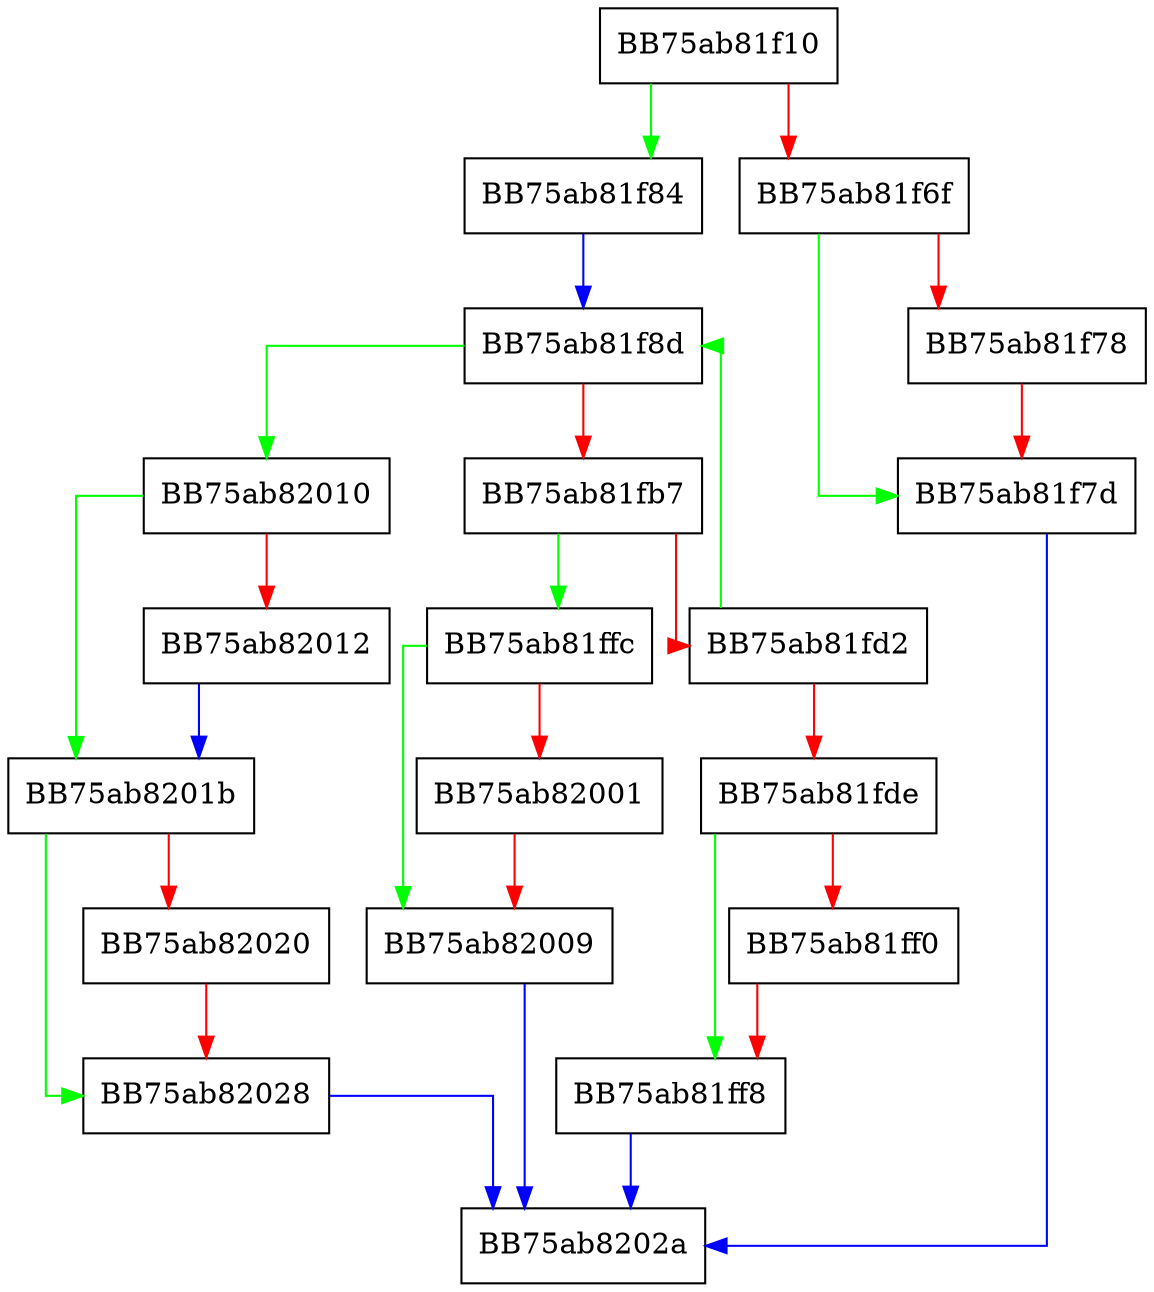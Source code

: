 digraph GetSha256 {
  node [shape="box"];
  graph [splines=ortho];
  BB75ab81f10 -> BB75ab81f84 [color="green"];
  BB75ab81f10 -> BB75ab81f6f [color="red"];
  BB75ab81f6f -> BB75ab81f7d [color="green"];
  BB75ab81f6f -> BB75ab81f78 [color="red"];
  BB75ab81f78 -> BB75ab81f7d [color="red"];
  BB75ab81f7d -> BB75ab8202a [color="blue"];
  BB75ab81f84 -> BB75ab81f8d [color="blue"];
  BB75ab81f8d -> BB75ab82010 [color="green"];
  BB75ab81f8d -> BB75ab81fb7 [color="red"];
  BB75ab81fb7 -> BB75ab81ffc [color="green"];
  BB75ab81fb7 -> BB75ab81fd2 [color="red"];
  BB75ab81fd2 -> BB75ab81f8d [color="green"];
  BB75ab81fd2 -> BB75ab81fde [color="red"];
  BB75ab81fde -> BB75ab81ff8 [color="green"];
  BB75ab81fde -> BB75ab81ff0 [color="red"];
  BB75ab81ff0 -> BB75ab81ff8 [color="red"];
  BB75ab81ff8 -> BB75ab8202a [color="blue"];
  BB75ab81ffc -> BB75ab82009 [color="green"];
  BB75ab81ffc -> BB75ab82001 [color="red"];
  BB75ab82001 -> BB75ab82009 [color="red"];
  BB75ab82009 -> BB75ab8202a [color="blue"];
  BB75ab82010 -> BB75ab8201b [color="green"];
  BB75ab82010 -> BB75ab82012 [color="red"];
  BB75ab82012 -> BB75ab8201b [color="blue"];
  BB75ab8201b -> BB75ab82028 [color="green"];
  BB75ab8201b -> BB75ab82020 [color="red"];
  BB75ab82020 -> BB75ab82028 [color="red"];
  BB75ab82028 -> BB75ab8202a [color="blue"];
}